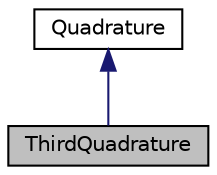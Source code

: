 digraph "ThirdQuadrature"
{
  edge [fontname="Helvetica",fontsize="10",labelfontname="Helvetica",labelfontsize="10"];
  node [fontname="Helvetica",fontsize="10",shape=record];
  Node1 [label="ThirdQuadrature",height=0.2,width=0.4,color="black", fillcolor="grey75", style="filled", fontcolor="black"];
  Node2 -> Node1 [dir="back",color="midnightblue",fontsize="10",style="solid",fontname="Helvetica"];
  Node2 [label="Quadrature",height=0.2,width=0.4,color="black", fillcolor="white", style="filled",URL="$classQuadrature.html",tooltip="Quadrature interface class. To implement a new quadrature derive from this class and use the method a..."];
}
